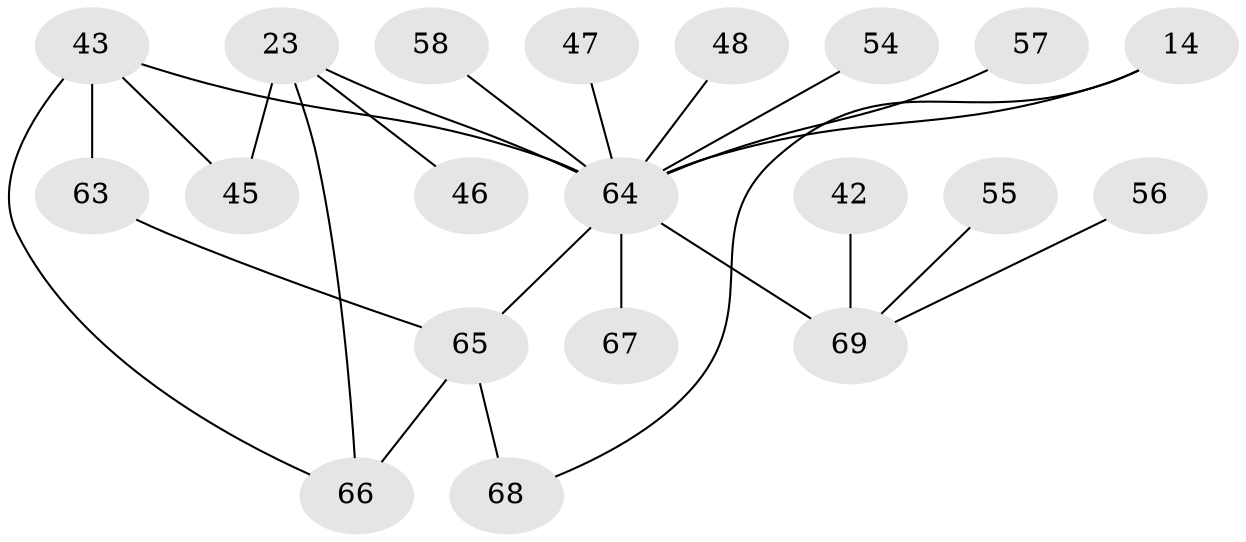 // original degree distribution, {6: 0.043478260869565216, 8: 0.014492753623188406, 7: 0.08695652173913043, 4: 0.07246376811594203, 5: 0.014492753623188406, 3: 0.043478260869565216, 1: 0.5797101449275363, 2: 0.14492753623188406}
// Generated by graph-tools (version 1.1) at 2025/57/03/04/25 21:57:44]
// undirected, 20 vertices, 24 edges
graph export_dot {
graph [start="1"]
  node [color=gray90,style=filled];
  14;
  23 [super="+10"];
  42;
  43 [super="+9"];
  45;
  46;
  47;
  48 [super="+38"];
  54;
  55 [super="+50"];
  56;
  57;
  58;
  63 [super="+41+52"];
  64 [super="+26+15+34"];
  65 [super="+6+60"];
  66 [super="+12+53+59"];
  67 [super="+35"];
  68 [super="+19+4+20+61+62"];
  69 [super="+30+28+29+31+39"];
  14 -- 68;
  14 -- 64 [weight=2];
  23 -- 64 [weight=2];
  23 -- 66 [weight=2];
  23 -- 45;
  23 -- 46;
  42 -- 69;
  43 -- 64 [weight=2];
  43 -- 66;
  43 -- 45;
  43 -- 63 [weight=2];
  47 -- 64;
  48 -- 64;
  54 -- 64;
  55 -- 69;
  56 -- 69;
  57 -- 64;
  58 -- 64;
  63 -- 65;
  64 -- 65;
  64 -- 67;
  64 -- 69 [weight=3];
  65 -- 66;
  65 -- 68 [weight=2];
}
